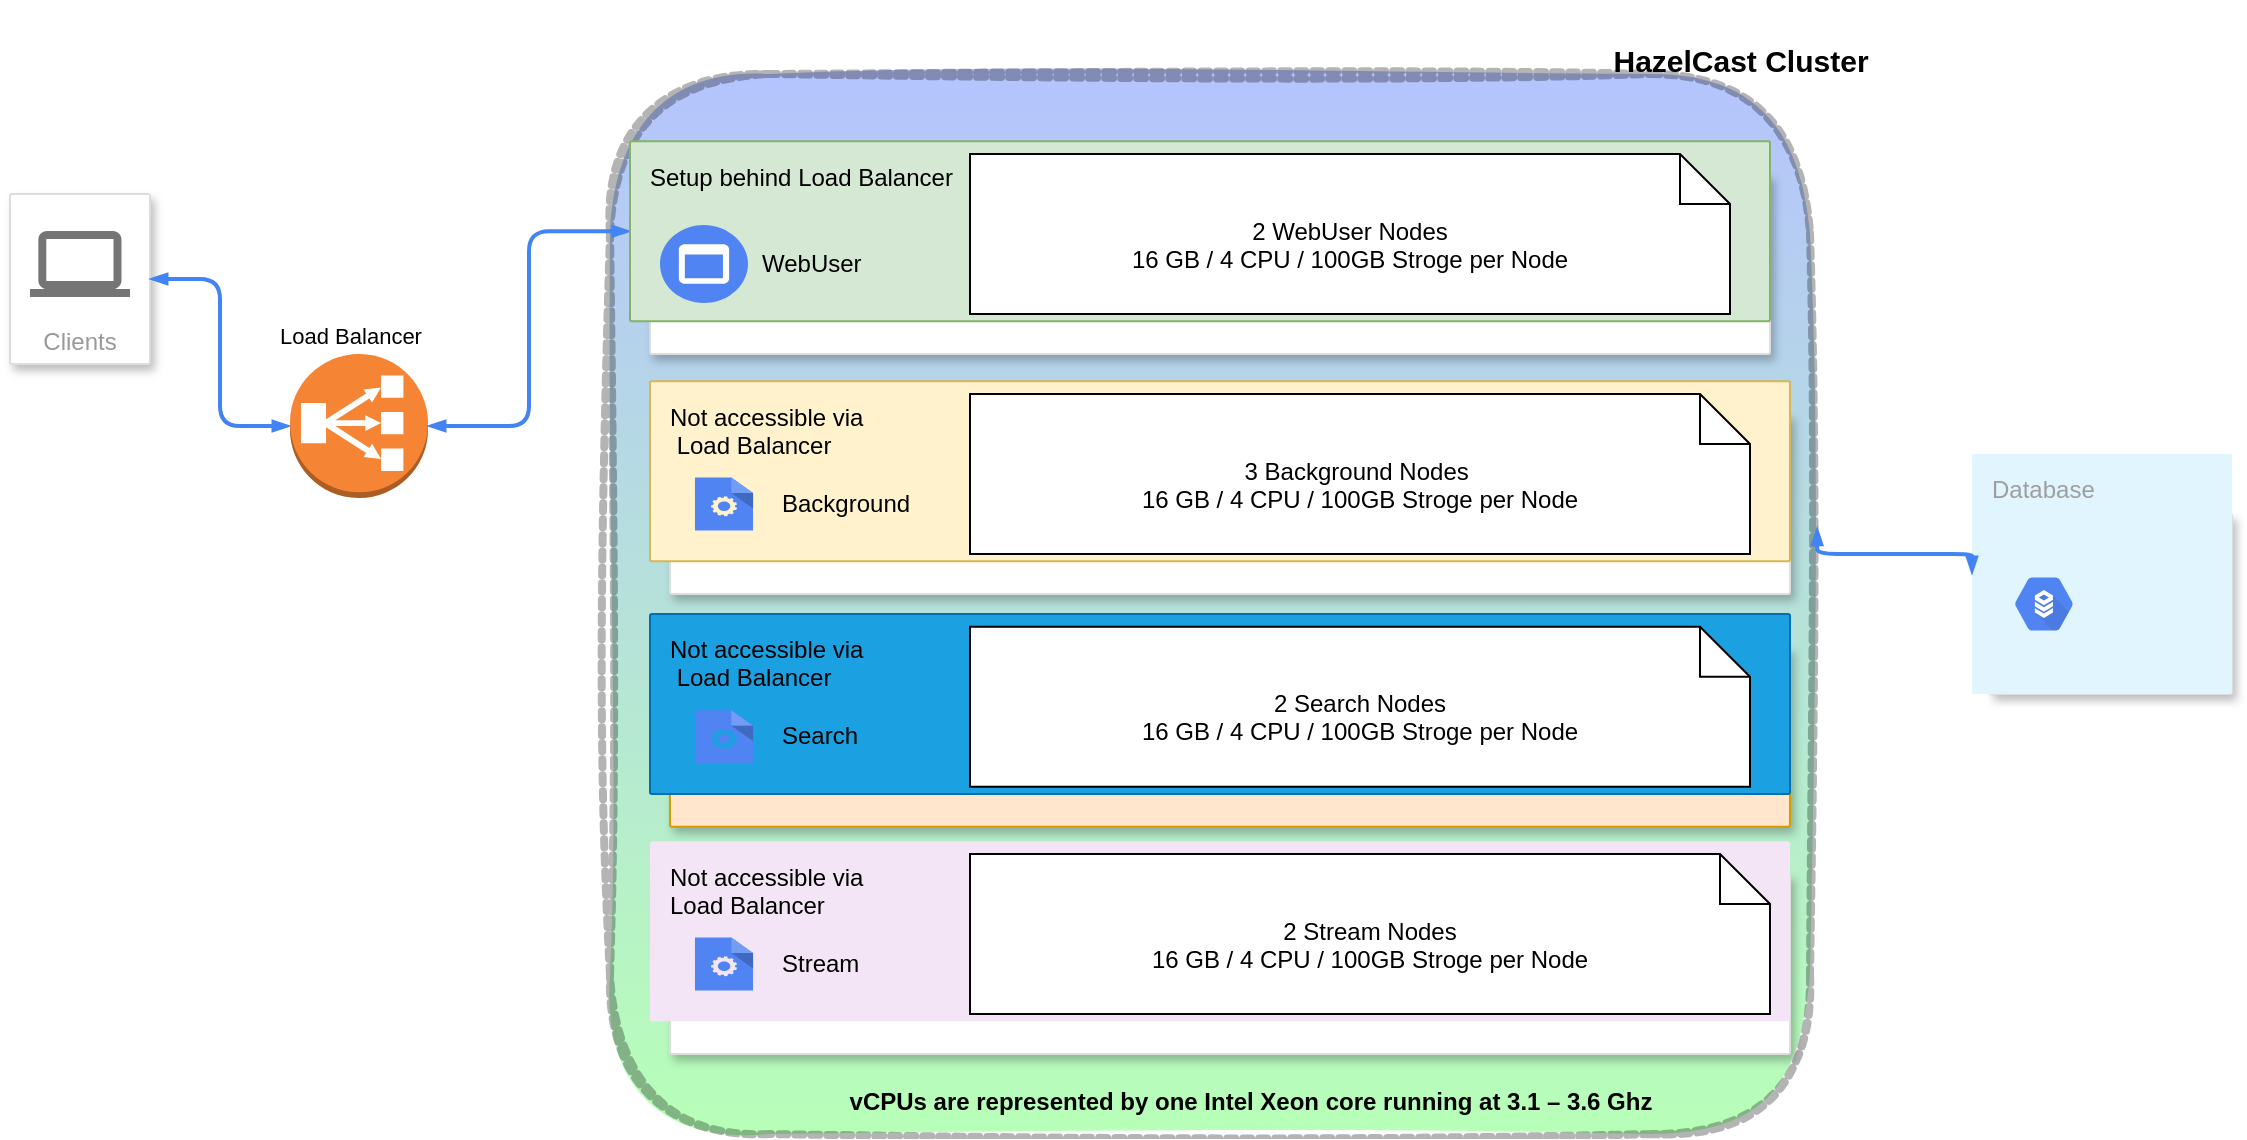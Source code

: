 <mxfile version="21.6.6" type="github">
  <diagram id="f106602c-feb2-e66a-4537-3a34d633f6aa" name="Page-1">
    <mxGraphModel dx="1434" dy="788" grid="1" gridSize="10" guides="1" tooltips="1" connect="1" arrows="1" fold="1" page="1" pageScale="1" pageWidth="1169" pageHeight="827" background="none" math="0" shadow="0">
      <root>
        <mxCell id="0" />
        <mxCell id="1" parent="0" />
        <mxCell id="ejGAQnooB_EAoYQokwm5-535" value="" style="rounded=1;whiteSpace=wrap;html=1;fillColor=#0939fb;strokeColor=#080807;dashed=1;dashPattern=1 1;gradientColor=#12FF12;opacity=30;strokeWidth=4;glass=0;shadow=0;sketch=1;curveFitting=1;jiggle=2;" vertex="1" parent="1">
          <mxGeometry x="350" y="190" width="600" height="530" as="geometry" />
        </mxCell>
        <mxCell id="495" value="Clients" style="strokeColor=#dddddd;fillColor=#ffffff;shadow=1;strokeWidth=1;rounded=1;absoluteArcSize=1;arcSize=2;labelPosition=center;verticalLabelPosition=middle;align=center;verticalAlign=bottom;spacingLeft=0;fontColor=#999999;fontSize=12;whiteSpace=wrap;spacingBottom=2;html=1;" parent="1" vertex="1">
          <mxGeometry x="50" y="250" width="70" height="85" as="geometry" />
        </mxCell>
        <mxCell id="496" value="" style="dashed=0;connectable=0;html=1;fillColor=#757575;strokeColor=none;shape=mxgraph.gcp2.laptop;part=1;rounded=1;" parent="495" vertex="1">
          <mxGeometry x="0.5" width="50" height="33" relative="1" as="geometry">
            <mxPoint x="-25" y="18.5" as="offset" />
          </mxGeometry>
        </mxCell>
        <mxCell id="503" value="" style="strokeColor=#dddddd;fillColor=#ffffff;shadow=1;strokeWidth=1;rounded=1;absoluteArcSize=1;arcSize=2;fontSize=10;fontColor=#999999;align=left;html=1;" parent="1" vertex="1">
          <mxGeometry x="1040" y="410" width="121" height="90" as="geometry" />
        </mxCell>
        <mxCell id="511" value="Database" style="rounded=1;absoluteArcSize=1;arcSize=2;html=1;strokeColor=none;gradientColor=none;shadow=0;dashed=0;strokeColor=none;fontSize=12;fontColor=#9E9E9E;align=left;verticalAlign=top;spacing=10;spacingTop=-4;fillColor=#E1F5FE;" parent="503" vertex="1">
          <mxGeometry x="-9" y="-30" width="130" height="120" as="geometry" />
        </mxCell>
        <mxCell id="504" value="" style="dashed=0;connectable=0;html=1;fillColor=#5184F3;strokeColor=none;shape=mxgraph.gcp2.hexIcon;prIcon=cloud_sql;part=1;labelPosition=right;verticalLabelPosition=middle;align=left;verticalAlign=middle;spacingLeft=5;fontColor=#999999;fontSize=12;rounded=1;" parent="503" vertex="1">
          <mxGeometry y="0.5" width="44" height="39" relative="1" as="geometry">
            <mxPoint x="5" y="-19.5" as="offset" />
          </mxGeometry>
        </mxCell>
        <mxCell id="9KAmWLg63ur0Nj4LG1KI-536" style="edgeStyle=orthogonalEdgeStyle;rounded=1;html=1;labelBackgroundColor=none;startArrow=blockThin;startFill=1;endArrow=blockThin;endFill=1;jettySize=auto;orthogonalLoop=1;strokeColor=#4284F3;strokeWidth=2;fontSize=10;fontColor=#999999;align=center;dashed=0;endSize=4;startSize=4;entryX=1.006;entryY=0.428;entryDx=0;entryDy=0;entryPerimeter=0;exitX=0;exitY=0.5;exitDx=0;exitDy=0;" parent="1" source="511" target="ejGAQnooB_EAoYQokwm5-535" edge="1">
          <mxGeometry relative="1" as="geometry">
            <mxPoint x="1110" y="200" as="sourcePoint" />
            <mxPoint x="819" y="237" as="targetPoint" />
            <Array as="points">
              <mxPoint x="1031" y="430" />
              <mxPoint x="954" y="430" />
            </Array>
          </mxGeometry>
        </mxCell>
        <mxCell id="ejGAQnooB_EAoYQokwm5-517" value="" style="edgeStyle=orthogonalEdgeStyle;rounded=1;html=1;labelBackgroundColor=none;startArrow=blockThin;startFill=1;endArrow=blockThin;endFill=1;jettySize=auto;orthogonalLoop=1;strokeColor=#4284F3;strokeWidth=2;fontSize=10;fontColor=#999999;align=center;dashed=0;endSize=4;startSize=4;" edge="1" parent="1" source="495" target="ejGAQnooB_EAoYQokwm5-516">
          <mxGeometry relative="1" as="geometry">
            <mxPoint x="160" y="330" as="sourcePoint" />
            <mxPoint x="359" y="385" as="targetPoint" />
          </mxGeometry>
        </mxCell>
        <mxCell id="ejGAQnooB_EAoYQokwm5-518" value="Load Balancer&lt;br&gt;" style="edgeLabel;html=1;align=center;verticalAlign=middle;resizable=0;points=[];rounded=1;" vertex="1" connectable="0" parent="ejGAQnooB_EAoYQokwm5-517">
          <mxGeometry x="-0.228" relative="1" as="geometry">
            <mxPoint x="65" y="8" as="offset" />
          </mxGeometry>
        </mxCell>
        <mxCell id="ejGAQnooB_EAoYQokwm5-516" value="" style="outlineConnect=0;dashed=0;verticalLabelPosition=bottom;verticalAlign=top;align=center;html=1;shape=mxgraph.aws3.classic_load_balancer;fillColor=#F58534;gradientColor=none;rounded=1;" vertex="1" parent="1">
          <mxGeometry x="190" y="330" width="69" height="72" as="geometry" />
        </mxCell>
        <mxCell id="ejGAQnooB_EAoYQokwm5-526" value="" style="strokeColor=#dddddd;fillColor=#ffffff;shadow=1;strokeWidth=1;rounded=1;absoluteArcSize=1;arcSize=2;fontSize=10;fontColor=#999999;align=left;html=1;" vertex="1" parent="1">
          <mxGeometry x="380" y="590" width="560" height="90" as="geometry" />
        </mxCell>
        <mxCell id="ejGAQnooB_EAoYQokwm5-531" value="&lt;font color=&quot;#000000&quot;&gt;Not accessible via &lt;br&gt;Load Balancer&lt;/font&gt;" style="points=[[0,0,0],[0.25,0,0],[0.5,0,0],[0.75,0,0],[1,0,0],[1,0.25,0],[1,0.5,0],[1,0.75,0],[1,1,0],[0.75,1,0],[0.5,1,0],[0.25,1,0],[0,1,0],[0,0.75,0],[0,0.5,0],[0,0.25,0]];rounded=1;absoluteArcSize=1;arcSize=2;html=1;strokeColor=none;gradientColor=none;shadow=0;dashed=0;fontSize=12;fontColor=#9E9E9E;align=left;verticalAlign=top;spacing=10;spacingTop=-4;whiteSpace=wrap;fillColor=#F3E5F5;" vertex="1" parent="ejGAQnooB_EAoYQokwm5-526">
          <mxGeometry x="-10" y="-16.36" width="570" height="90" as="geometry" />
        </mxCell>
        <mxCell id="ejGAQnooB_EAoYQokwm5-527" value="&lt;font color=&quot;#000000&quot;&gt;Stream&lt;/font&gt;" style="dashed=0;connectable=0;html=1;fillColor=#5184F3;strokeColor=none;shape=mxgraph.gcp2.hexIcon;prIcon=process;part=1;labelPosition=right;verticalLabelPosition=middle;align=left;verticalAlign=middle;spacingLeft=5;fontColor=#999999;fontSize=12;rounded=1;" vertex="1" parent="ejGAQnooB_EAoYQokwm5-526">
          <mxGeometry y="0.5" width="44" height="39" relative="1" as="geometry">
            <mxPoint x="5" y="-19.5" as="offset" />
          </mxGeometry>
        </mxCell>
        <mxCell id="ejGAQnooB_EAoYQokwm5-528" value="2 Stream Nodes&lt;br&gt;16 GB / 4 CPU / 100GB Stroge per Node" style="shape=note2;boundedLbl=1;whiteSpace=wrap;html=1;size=25;verticalAlign=top;align=center;rounded=1;" vertex="1" parent="ejGAQnooB_EAoYQokwm5-526">
          <mxGeometry x="150" y="-10" width="400" height="80" as="geometry" />
        </mxCell>
        <mxCell id="ejGAQnooB_EAoYQokwm5-533" value="" style="edgeStyle=orthogonalEdgeStyle;rounded=1;html=1;labelBackgroundColor=none;startArrow=blockThin;startFill=1;endArrow=blockThin;endFill=1;jettySize=auto;orthogonalLoop=1;strokeColor=#4284F3;strokeWidth=2;fontSize=10;fontColor=#999999;align=center;dashed=0;endSize=4;startSize=4;entryX=0;entryY=0.5;entryDx=0;entryDy=0;entryPerimeter=0;" edge="1" parent="1" source="ejGAQnooB_EAoYQokwm5-516" target="ejGAQnooB_EAoYQokwm5-551">
          <mxGeometry relative="1" as="geometry">
            <mxPoint x="170" y="252" as="sourcePoint" />
            <mxPoint x="183.269" y="189" as="targetPoint" />
          </mxGeometry>
        </mxCell>
        <mxCell id="ejGAQnooB_EAoYQokwm5-540" value="&lt;h3&gt;&lt;font style=&quot;font-size: 15px;&quot;&gt;HazelCast Cluster&lt;/font&gt;&lt;/h3&gt;" style="text;html=1;align=center;verticalAlign=middle;resizable=0;points=[];autosize=1;strokeColor=none;fillColor=none;" vertex="1" parent="1">
          <mxGeometry x="840" y="153" width="150" height="60" as="geometry" />
        </mxCell>
        <mxCell id="ejGAQnooB_EAoYQokwm5-542" value="" style="strokeColor=#d79b00;fillColor=#ffe6cc;shadow=1;strokeWidth=1;rounded=1;absoluteArcSize=1;arcSize=2;fontSize=10;align=left;html=1;" vertex="1" parent="1">
          <mxGeometry x="380" y="476.36" width="560" height="90" as="geometry" />
        </mxCell>
        <mxCell id="ejGAQnooB_EAoYQokwm5-543" value="&lt;font color=&quot;#000000&quot;&gt;Not accessible via&lt;br&gt;&amp;nbsp;Load Balancer&lt;/font&gt;" style="points=[[0,0,0],[0.25,0,0],[0.5,0,0],[0.75,0,0],[1,0,0],[1,0.25,0],[1,0.5,0],[1,0.75,0],[1,1,0],[0.75,1,0],[0.5,1,0],[0.25,1,0],[0,1,0],[0,0.75,0],[0,0.5,0],[0,0.25,0]];rounded=1;absoluteArcSize=1;arcSize=2;html=1;strokeColor=#006EAF;shadow=0;dashed=0;fontSize=12;fontColor=#ffffff;align=left;verticalAlign=top;spacing=10;spacingTop=-4;whiteSpace=wrap;fillColor=#1ba1e2;" vertex="1" parent="ejGAQnooB_EAoYQokwm5-542">
          <mxGeometry x="-10" y="-16.36" width="570" height="90" as="geometry" />
        </mxCell>
        <mxCell id="ejGAQnooB_EAoYQokwm5-544" value="&lt;font color=&quot;#000000&quot;&gt;Search&lt;/font&gt;" style="dashed=0;connectable=0;html=1;fillColor=#5184F3;strokeColor=none;shape=mxgraph.gcp2.hexIcon;prIcon=process;part=1;labelPosition=right;verticalLabelPosition=middle;align=left;verticalAlign=middle;spacingLeft=5;fontColor=#999999;fontSize=12;rounded=1;" vertex="1" parent="ejGAQnooB_EAoYQokwm5-542">
          <mxGeometry y="0.5" width="44" height="39" relative="1" as="geometry">
            <mxPoint x="5" y="-19.5" as="offset" />
          </mxGeometry>
        </mxCell>
        <mxCell id="ejGAQnooB_EAoYQokwm5-545" value="2 Search Nodes&lt;br&gt;16 GB / 4 CPU / 100GB Stroge per Node" style="shape=note2;boundedLbl=1;whiteSpace=wrap;html=1;size=25;verticalAlign=top;align=center;rounded=1;" vertex="1" parent="ejGAQnooB_EAoYQokwm5-542">
          <mxGeometry x="150" y="-10" width="390" height="80" as="geometry" />
        </mxCell>
        <mxCell id="ejGAQnooB_EAoYQokwm5-546" value="" style="strokeColor=#dddddd;fillColor=#ffffff;shadow=1;strokeWidth=1;rounded=1;absoluteArcSize=1;arcSize=2;fontSize=10;fontColor=#999999;align=left;html=1;" vertex="1" parent="1">
          <mxGeometry x="380" y="360" width="560" height="90" as="geometry" />
        </mxCell>
        <mxCell id="ejGAQnooB_EAoYQokwm5-547" value="Not accessible via&lt;br&gt;&amp;nbsp;Load Balancer" style="points=[[0,0,0],[0.25,0,0],[0.5,0,0],[0.75,0,0],[1,0,0],[1,0.25,0],[1,0.5,0],[1,0.75,0],[1,1,0],[0.75,1,0],[0.5,1,0],[0.25,1,0],[0,1,0],[0,0.75,0],[0,0.5,0],[0,0.25,0]];rounded=1;absoluteArcSize=1;arcSize=2;html=1;strokeColor=#d6b656;shadow=0;dashed=0;fontSize=12;align=left;verticalAlign=top;spacing=10;spacingTop=-4;whiteSpace=wrap;fillColor=#fff2cc;" vertex="1" parent="ejGAQnooB_EAoYQokwm5-546">
          <mxGeometry x="-10" y="-16.36" width="570" height="90" as="geometry" />
        </mxCell>
        <mxCell id="ejGAQnooB_EAoYQokwm5-548" value="&lt;font color=&quot;#000000&quot;&gt;Background&lt;/font&gt;" style="dashed=0;connectable=0;html=1;fillColor=#5184F3;strokeColor=none;shape=mxgraph.gcp2.hexIcon;prIcon=process;part=1;labelPosition=right;verticalLabelPosition=middle;align=left;verticalAlign=middle;spacingLeft=5;fontColor=#999999;fontSize=12;rounded=1;" vertex="1" parent="ejGAQnooB_EAoYQokwm5-546">
          <mxGeometry y="0.5" width="44" height="39" relative="1" as="geometry">
            <mxPoint x="5" y="-19.5" as="offset" />
          </mxGeometry>
        </mxCell>
        <mxCell id="ejGAQnooB_EAoYQokwm5-549" value="3 Background Nodes&amp;nbsp;&lt;br&gt;16 GB / 4 CPU / 100GB Stroge per Node" style="shape=note2;boundedLbl=1;whiteSpace=wrap;html=1;size=25;verticalAlign=top;align=center;rounded=1;" vertex="1" parent="ejGAQnooB_EAoYQokwm5-546">
          <mxGeometry x="150" y="-10" width="390" height="80" as="geometry" />
        </mxCell>
        <mxCell id="ejGAQnooB_EAoYQokwm5-550" value="" style="strokeColor=#dddddd;fillColor=#ffffff;shadow=1;strokeWidth=1;rounded=1;absoluteArcSize=1;arcSize=2;fontSize=10;fontColor=#999999;align=left;html=1;" vertex="1" parent="1">
          <mxGeometry x="370" y="240" width="560" height="90" as="geometry" />
        </mxCell>
        <mxCell id="ejGAQnooB_EAoYQokwm5-551" value="Setup behind Load Balancer" style="points=[[0,0,0],[0.25,0,0],[0.5,0,0],[0.75,0,0],[1,0,0],[1,0.25,0],[1,0.5,0],[1,0.75,0],[1,1,0],[0.75,1,0],[0.5,1,0],[0.25,1,0],[0,1,0],[0,0.75,0],[0,0.5,0],[0,0.25,0]];rounded=1;absoluteArcSize=1;arcSize=2;html=1;strokeColor=#82b366;shadow=0;dashed=0;fontSize=12;align=left;verticalAlign=top;spacing=10;spacingTop=-4;whiteSpace=wrap;fillColor=#d5e8d4;" vertex="1" parent="ejGAQnooB_EAoYQokwm5-550">
          <mxGeometry x="-10" y="-16.36" width="570" height="90" as="geometry" />
        </mxCell>
        <mxCell id="ejGAQnooB_EAoYQokwm5-552" value="&lt;font color=&quot;#000000&quot;&gt;WebUser&lt;/font&gt;" style="dashed=0;connectable=0;html=1;fillColor=#5184F3;strokeColor=none;shape=mxgraph.gcp2.frontend_platform_services;prIcon=process;part=1;labelPosition=right;verticalLabelPosition=middle;align=left;verticalAlign=middle;spacingLeft=5;fontColor=#999999;fontSize=12;rounded=1;" vertex="1" parent="ejGAQnooB_EAoYQokwm5-550">
          <mxGeometry y="0.5" width="44" height="39" relative="1" as="geometry">
            <mxPoint x="5" y="-19.5" as="offset" />
          </mxGeometry>
        </mxCell>
        <mxCell id="ejGAQnooB_EAoYQokwm5-553" value="2 WebUser Nodes&lt;br&gt;16 GB / 4 CPU / 100GB Stroge per Node" style="shape=note2;boundedLbl=1;whiteSpace=wrap;html=1;size=25;verticalAlign=top;align=center;rounded=1;" vertex="1" parent="ejGAQnooB_EAoYQokwm5-550">
          <mxGeometry x="160" y="-10" width="380" height="80" as="geometry" />
        </mxCell>
        <mxCell id="ejGAQnooB_EAoYQokwm5-554" value="&lt;font style=&quot;font-size: 12px;&quot;&gt;vCPUs are represented by one Intel Xeon core running at 3.1 – 3.6 Ghz&lt;/font&gt;" style="text;strokeColor=none;fillColor=none;html=1;fontSize=24;fontStyle=1;verticalAlign=middle;align=center;" vertex="1" parent="1">
          <mxGeometry x="620" y="680" width="100" height="40" as="geometry" />
        </mxCell>
      </root>
    </mxGraphModel>
  </diagram>
</mxfile>
